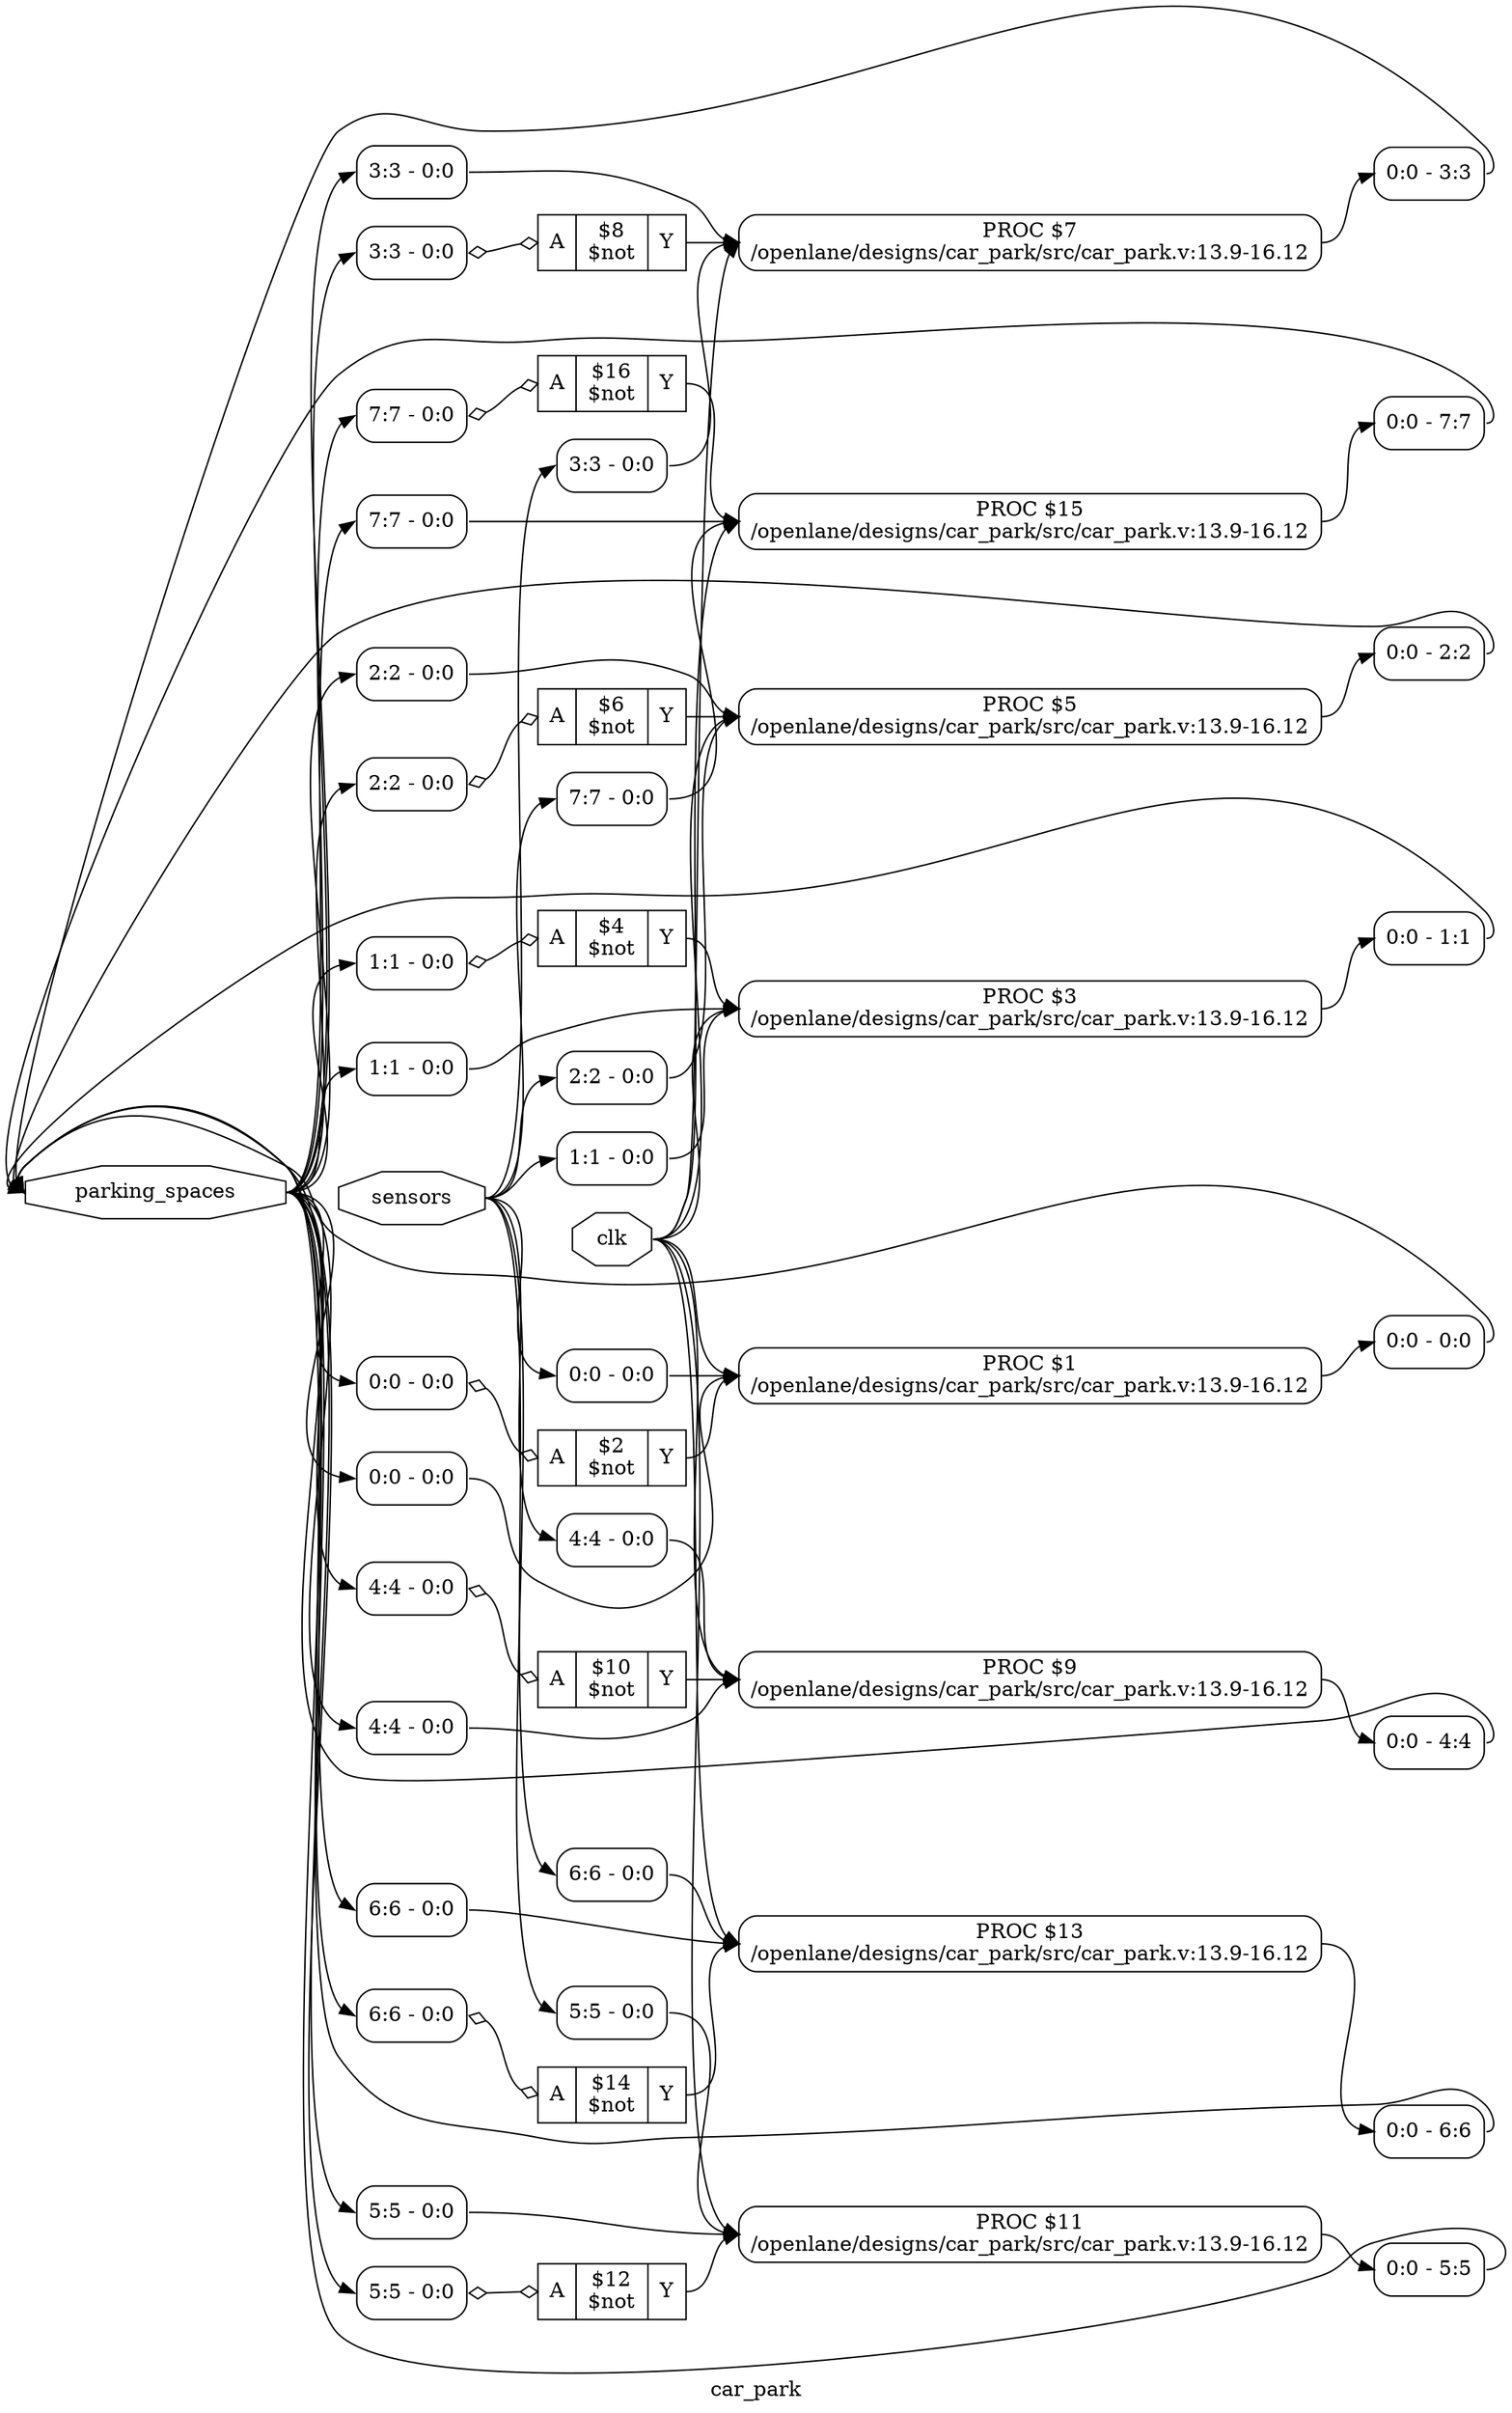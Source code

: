 digraph "car_park" {
label="car_park";
rankdir="LR";
remincross=true;
n25 [ shape=octagon, label="parking_spaces", color="black", fontcolor="black" ];
n26 [ shape=octagon, label="sensors", color="black", fontcolor="black" ];
n27 [ shape=octagon, label="clk", color="black", fontcolor="black" ];
c30 [ shape=record, label="{{<p28> A}|$16\n$not|{<p29> Y}}",  ];
x0 [ shape=record, style=rounded, label="<s0> 7:7 - 0:0 ", color="black", fontcolor="black" ];
x0:e -> c30:p28:w [arrowhead=odiamond, arrowtail=odiamond, dir=both, color="black", fontcolor="black", label=""];
c31 [ shape=record, label="{{<p28> A}|$14\n$not|{<p29> Y}}",  ];
x1 [ shape=record, style=rounded, label="<s0> 6:6 - 0:0 ", color="black", fontcolor="black" ];
x1:e -> c31:p28:w [arrowhead=odiamond, arrowtail=odiamond, dir=both, color="black", fontcolor="black", label=""];
c32 [ shape=record, label="{{<p28> A}|$12\n$not|{<p29> Y}}",  ];
x2 [ shape=record, style=rounded, label="<s0> 5:5 - 0:0 ", color="black", fontcolor="black" ];
x2:e -> c32:p28:w [arrowhead=odiamond, arrowtail=odiamond, dir=both, color="black", fontcolor="black", label=""];
c33 [ shape=record, label="{{<p28> A}|$10\n$not|{<p29> Y}}",  ];
x3 [ shape=record, style=rounded, label="<s0> 4:4 - 0:0 ", color="black", fontcolor="black" ];
x3:e -> c33:p28:w [arrowhead=odiamond, arrowtail=odiamond, dir=both, color="black", fontcolor="black", label=""];
c34 [ shape=record, label="{{<p28> A}|$8\n$not|{<p29> Y}}",  ];
x4 [ shape=record, style=rounded, label="<s0> 3:3 - 0:0 ", color="black", fontcolor="black" ];
x4:e -> c34:p28:w [arrowhead=odiamond, arrowtail=odiamond, dir=both, color="black", fontcolor="black", label=""];
c35 [ shape=record, label="{{<p28> A}|$6\n$not|{<p29> Y}}",  ];
x5 [ shape=record, style=rounded, label="<s0> 2:2 - 0:0 ", color="black", fontcolor="black" ];
x5:e -> c35:p28:w [arrowhead=odiamond, arrowtail=odiamond, dir=both, color="black", fontcolor="black", label=""];
c36 [ shape=record, label="{{<p28> A}|$4\n$not|{<p29> Y}}",  ];
x6 [ shape=record, style=rounded, label="<s0> 1:1 - 0:0 ", color="black", fontcolor="black" ];
x6:e -> c36:p28:w [arrowhead=odiamond, arrowtail=odiamond, dir=both, color="black", fontcolor="black", label=""];
c37 [ shape=record, label="{{<p28> A}|$2\n$not|{<p29> Y}}",  ];
x7 [ shape=record, style=rounded, label="<s0> 0:0 - 0:0 ", color="black", fontcolor="black" ];
x7:e -> c37:p28:w [arrowhead=odiamond, arrowtail=odiamond, dir=both, color="black", fontcolor="black", label=""];
x9 [ shape=record, style=rounded, label="<s0> 7:7 - 0:0 ", color="black", fontcolor="black" ];
x10 [ shape=record, style=rounded, label="<s0> 7:7 - 0:0 ", color="black", fontcolor="black" ];
x11 [ shape=record, style=rounded, label="<s0> 0:0 - 7:7 ", color="black", fontcolor="black" ];
p8 [shape=box, style=rounded, label="PROC $15\n/openlane/designs/car_park/src/car_park.v:13.9-16.12", ];
x13 [ shape=record, style=rounded, label="<s0> 6:6 - 0:0 ", color="black", fontcolor="black" ];
x14 [ shape=record, style=rounded, label="<s0> 6:6 - 0:0 ", color="black", fontcolor="black" ];
x15 [ shape=record, style=rounded, label="<s0> 0:0 - 6:6 ", color="black", fontcolor="black" ];
p12 [shape=box, style=rounded, label="PROC $13\n/openlane/designs/car_park/src/car_park.v:13.9-16.12", ];
x17 [ shape=record, style=rounded, label="<s0> 5:5 - 0:0 ", color="black", fontcolor="black" ];
x18 [ shape=record, style=rounded, label="<s0> 5:5 - 0:0 ", color="black", fontcolor="black" ];
x19 [ shape=record, style=rounded, label="<s0> 0:0 - 5:5 ", color="black", fontcolor="black" ];
p16 [shape=box, style=rounded, label="PROC $11\n/openlane/designs/car_park/src/car_park.v:13.9-16.12", ];
x21 [ shape=record, style=rounded, label="<s0> 4:4 - 0:0 ", color="black", fontcolor="black" ];
x22 [ shape=record, style=rounded, label="<s0> 4:4 - 0:0 ", color="black", fontcolor="black" ];
x23 [ shape=record, style=rounded, label="<s0> 0:0 - 4:4 ", color="black", fontcolor="black" ];
p20 [shape=box, style=rounded, label="PROC $9\n/openlane/designs/car_park/src/car_park.v:13.9-16.12", ];
x25 [ shape=record, style=rounded, label="<s0> 3:3 - 0:0 ", color="black", fontcolor="black" ];
x26 [ shape=record, style=rounded, label="<s0> 3:3 - 0:0 ", color="black", fontcolor="black" ];
x27 [ shape=record, style=rounded, label="<s0> 0:0 - 3:3 ", color="black", fontcolor="black" ];
p24 [shape=box, style=rounded, label="PROC $7\n/openlane/designs/car_park/src/car_park.v:13.9-16.12", ];
x29 [ shape=record, style=rounded, label="<s0> 2:2 - 0:0 ", color="black", fontcolor="black" ];
x30 [ shape=record, style=rounded, label="<s0> 2:2 - 0:0 ", color="black", fontcolor="black" ];
x31 [ shape=record, style=rounded, label="<s0> 0:0 - 2:2 ", color="black", fontcolor="black" ];
p28 [shape=box, style=rounded, label="PROC $5\n/openlane/designs/car_park/src/car_park.v:13.9-16.12", ];
x33 [ shape=record, style=rounded, label="<s0> 1:1 - 0:0 ", color="black", fontcolor="black" ];
x34 [ shape=record, style=rounded, label="<s0> 1:1 - 0:0 ", color="black", fontcolor="black" ];
x35 [ shape=record, style=rounded, label="<s0> 0:0 - 1:1 ", color="black", fontcolor="black" ];
p32 [shape=box, style=rounded, label="PROC $3\n/openlane/designs/car_park/src/car_park.v:13.9-16.12", ];
x37 [ shape=record, style=rounded, label="<s0> 0:0 - 0:0 ", color="black", fontcolor="black" ];
x38 [ shape=record, style=rounded, label="<s0> 0:0 - 0:0 ", color="black", fontcolor="black" ];
x39 [ shape=record, style=rounded, label="<s0> 0:0 - 0:0 ", color="black", fontcolor="black" ];
p36 [shape=box, style=rounded, label="PROC $1\n/openlane/designs/car_park/src/car_park.v:13.9-16.12", ];
c30:p29:e -> p8:w [color="black", fontcolor="black", label=""];
c33:p29:e -> p20:w [color="black", fontcolor="black", label=""];
c34:p29:e -> p24:w [color="black", fontcolor="black", label=""];
c35:p29:e -> p28:w [color="black", fontcolor="black", label=""];
c36:p29:e -> p32:w [color="black", fontcolor="black", label=""];
c37:p29:e -> p36:w [color="black", fontcolor="black", label=""];
x11:s0:e -> n25:w [color="black", fontcolor="black", label=""];
x15:s0:e -> n25:w [color="black", fontcolor="black", label=""];
x19:s0:e -> n25:w [color="black", fontcolor="black", label=""];
x23:s0:e -> n25:w [color="black", fontcolor="black", label=""];
x27:s0:e -> n25:w [color="black", fontcolor="black", label=""];
x31:s0:e -> n25:w [color="black", fontcolor="black", label=""];
x35:s0:e -> n25:w [color="black", fontcolor="black", label=""];
x39:s0:e -> n25:w [color="black", fontcolor="black", label=""];
n25:e -> x0:s0:w [color="black", fontcolor="black", label=""];
n25:e -> x13:s0:w [color="black", fontcolor="black", label=""];
n25:e -> x17:s0:w [color="black", fontcolor="black", label=""];
n25:e -> x1:s0:w [color="black", fontcolor="black", label=""];
n25:e -> x21:s0:w [color="black", fontcolor="black", label=""];
n25:e -> x25:s0:w [color="black", fontcolor="black", label=""];
n25:e -> x29:s0:w [color="black", fontcolor="black", label=""];
n25:e -> x2:s0:w [color="black", fontcolor="black", label=""];
n25:e -> x33:s0:w [color="black", fontcolor="black", label=""];
n25:e -> x37:s0:w [color="black", fontcolor="black", label=""];
n25:e -> x3:s0:w [color="black", fontcolor="black", label=""];
n25:e -> x4:s0:w [color="black", fontcolor="black", label=""];
n25:e -> x5:s0:w [color="black", fontcolor="black", label=""];
n25:e -> x6:s0:w [color="black", fontcolor="black", label=""];
n25:e -> x7:s0:w [color="black", fontcolor="black", label=""];
n25:e -> x9:s0:w [color="black", fontcolor="black", label=""];
n26:e -> x10:s0:w [color="black", fontcolor="black", label=""];
n26:e -> x14:s0:w [color="black", fontcolor="black", label=""];
n26:e -> x18:s0:w [color="black", fontcolor="black", label=""];
n26:e -> x22:s0:w [color="black", fontcolor="black", label=""];
n26:e -> x26:s0:w [color="black", fontcolor="black", label=""];
n26:e -> x30:s0:w [color="black", fontcolor="black", label=""];
n26:e -> x34:s0:w [color="black", fontcolor="black", label=""];
n26:e -> x38:s0:w [color="black", fontcolor="black", label=""];
n27:e -> p12:w [color="black", fontcolor="black", label=""];
n27:e -> p16:w [color="black", fontcolor="black", label=""];
n27:e -> p20:w [color="black", fontcolor="black", label=""];
n27:e -> p24:w [color="black", fontcolor="black", label=""];
n27:e -> p28:w [color="black", fontcolor="black", label=""];
n27:e -> p32:w [color="black", fontcolor="black", label=""];
n27:e -> p36:w [color="black", fontcolor="black", label=""];
n27:e -> p8:w [color="black", fontcolor="black", label=""];
c31:p29:e -> p12:w [color="black", fontcolor="black", label=""];
c32:p29:e -> p16:w [color="black", fontcolor="black", label=""];
x10:e -> p8:w [color="black", fontcolor="black", label=""];
p8:e -> x11:w [color="black", fontcolor="black", label=""];
x13:e -> p12:w [color="black", fontcolor="black", label=""];
x14:e -> p12:w [color="black", fontcolor="black", label=""];
p12:e -> x15:w [color="black", fontcolor="black", label=""];
x17:e -> p16:w [color="black", fontcolor="black", label=""];
x18:e -> p16:w [color="black", fontcolor="black", label=""];
p16:e -> x19:w [color="black", fontcolor="black", label=""];
x21:e -> p20:w [color="black", fontcolor="black", label=""];
x22:e -> p20:w [color="black", fontcolor="black", label=""];
p20:e -> x23:w [color="black", fontcolor="black", label=""];
x25:e -> p24:w [color="black", fontcolor="black", label=""];
x26:e -> p24:w [color="black", fontcolor="black", label=""];
p24:e -> x27:w [color="black", fontcolor="black", label=""];
x29:e -> p28:w [color="black", fontcolor="black", label=""];
x30:e -> p28:w [color="black", fontcolor="black", label=""];
p28:e -> x31:w [color="black", fontcolor="black", label=""];
x33:e -> p32:w [color="black", fontcolor="black", label=""];
x34:e -> p32:w [color="black", fontcolor="black", label=""];
p32:e -> x35:w [color="black", fontcolor="black", label=""];
x37:e -> p36:w [color="black", fontcolor="black", label=""];
x38:e -> p36:w [color="black", fontcolor="black", label=""];
p36:e -> x39:w [color="black", fontcolor="black", label=""];
x9:e -> p8:w [color="black", fontcolor="black", label=""];
}
